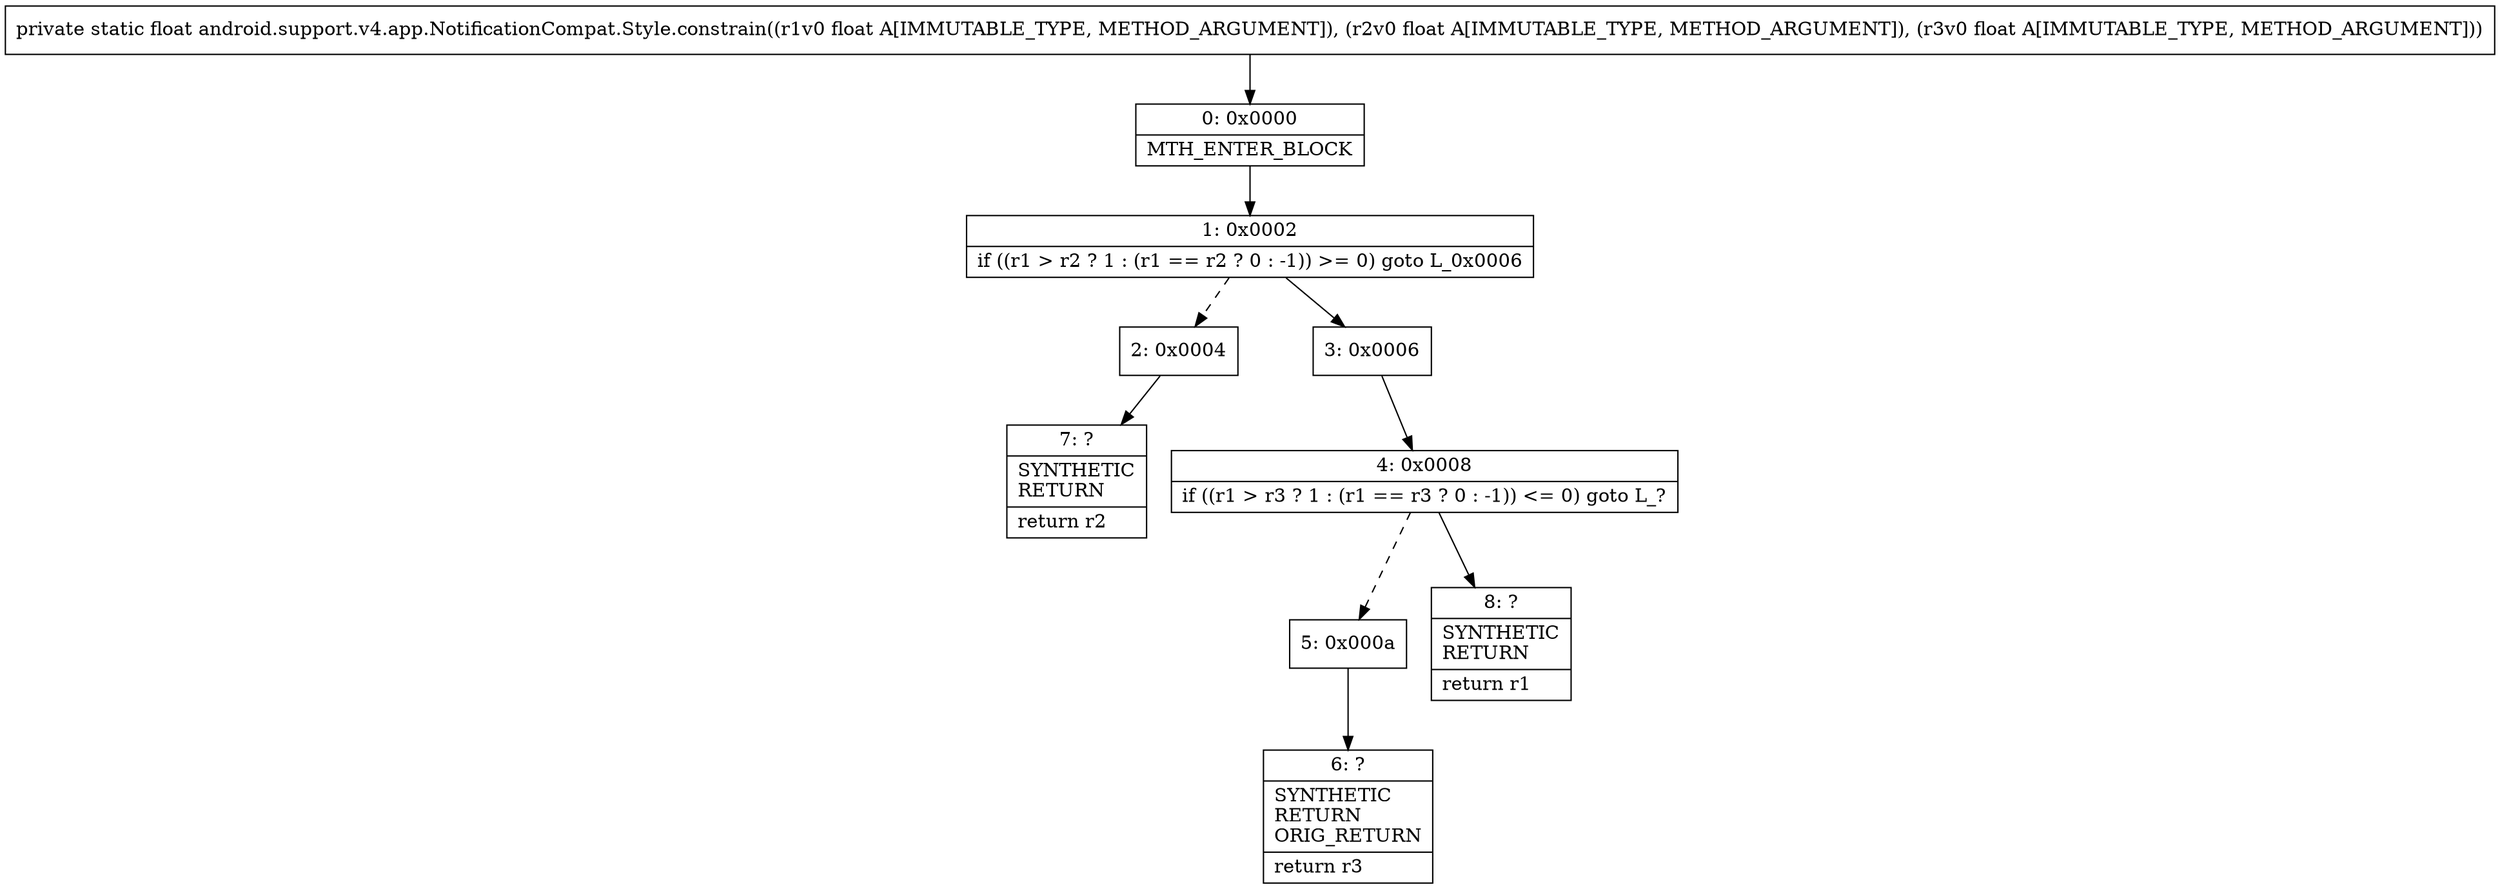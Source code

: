 digraph "CFG forandroid.support.v4.app.NotificationCompat.Style.constrain(FFF)F" {
Node_0 [shape=record,label="{0\:\ 0x0000|MTH_ENTER_BLOCK\l}"];
Node_1 [shape=record,label="{1\:\ 0x0002|if ((r1 \> r2 ? 1 : (r1 == r2 ? 0 : \-1)) \>= 0) goto L_0x0006\l}"];
Node_2 [shape=record,label="{2\:\ 0x0004}"];
Node_3 [shape=record,label="{3\:\ 0x0006}"];
Node_4 [shape=record,label="{4\:\ 0x0008|if ((r1 \> r3 ? 1 : (r1 == r3 ? 0 : \-1)) \<= 0) goto L_?\l}"];
Node_5 [shape=record,label="{5\:\ 0x000a}"];
Node_6 [shape=record,label="{6\:\ ?|SYNTHETIC\lRETURN\lORIG_RETURN\l|return r3\l}"];
Node_7 [shape=record,label="{7\:\ ?|SYNTHETIC\lRETURN\l|return r2\l}"];
Node_8 [shape=record,label="{8\:\ ?|SYNTHETIC\lRETURN\l|return r1\l}"];
MethodNode[shape=record,label="{private static float android.support.v4.app.NotificationCompat.Style.constrain((r1v0 float A[IMMUTABLE_TYPE, METHOD_ARGUMENT]), (r2v0 float A[IMMUTABLE_TYPE, METHOD_ARGUMENT]), (r3v0 float A[IMMUTABLE_TYPE, METHOD_ARGUMENT])) }"];
MethodNode -> Node_0;
Node_0 -> Node_1;
Node_1 -> Node_2[style=dashed];
Node_1 -> Node_3;
Node_2 -> Node_7;
Node_3 -> Node_4;
Node_4 -> Node_5[style=dashed];
Node_4 -> Node_8;
Node_5 -> Node_6;
}

